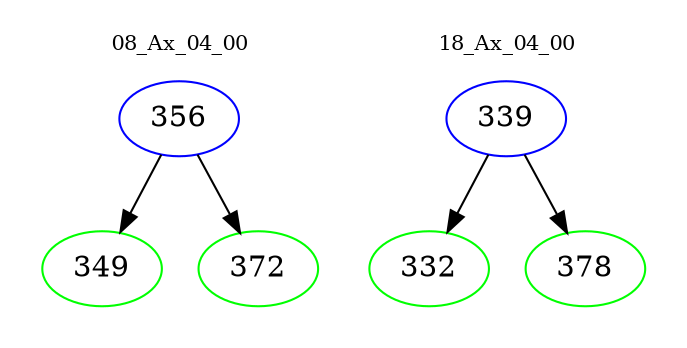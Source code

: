 digraph{
subgraph cluster_0 {
color = white
label = "08_Ax_04_00";
fontsize=10;
T0_356 [label="356", color="blue"]
T0_356 -> T0_349 [color="black"]
T0_349 [label="349", color="green"]
T0_356 -> T0_372 [color="black"]
T0_372 [label="372", color="green"]
}
subgraph cluster_1 {
color = white
label = "18_Ax_04_00";
fontsize=10;
T1_339 [label="339", color="blue"]
T1_339 -> T1_332 [color="black"]
T1_332 [label="332", color="green"]
T1_339 -> T1_378 [color="black"]
T1_378 [label="378", color="green"]
}
}

